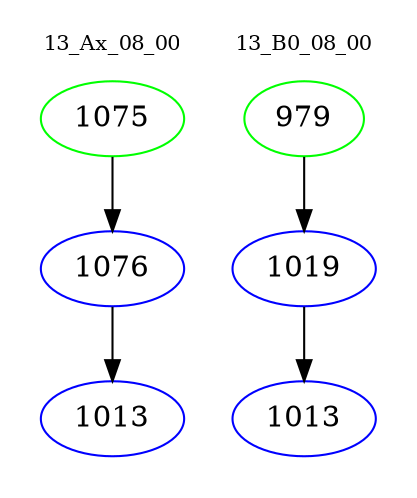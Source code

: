 digraph{
subgraph cluster_0 {
color = white
label = "13_Ax_08_00";
fontsize=10;
T0_1075 [label="1075", color="green"]
T0_1075 -> T0_1076 [color="black"]
T0_1076 [label="1076", color="blue"]
T0_1076 -> T0_1013 [color="black"]
T0_1013 [label="1013", color="blue"]
}
subgraph cluster_1 {
color = white
label = "13_B0_08_00";
fontsize=10;
T1_979 [label="979", color="green"]
T1_979 -> T1_1019 [color="black"]
T1_1019 [label="1019", color="blue"]
T1_1019 -> T1_1013 [color="black"]
T1_1013 [label="1013", color="blue"]
}
}
